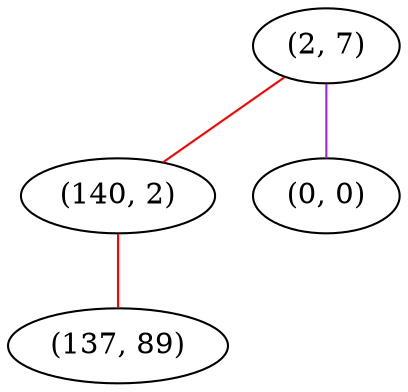 graph "" {
"(2, 7)";
"(140, 2)";
"(0, 0)";
"(137, 89)";
"(2, 7)" -- "(140, 2)"  [color=red, key=0, weight=1];
"(2, 7)" -- "(0, 0)"  [color=purple, key=0, weight=4];
"(140, 2)" -- "(137, 89)"  [color=red, key=0, weight=1];
}
